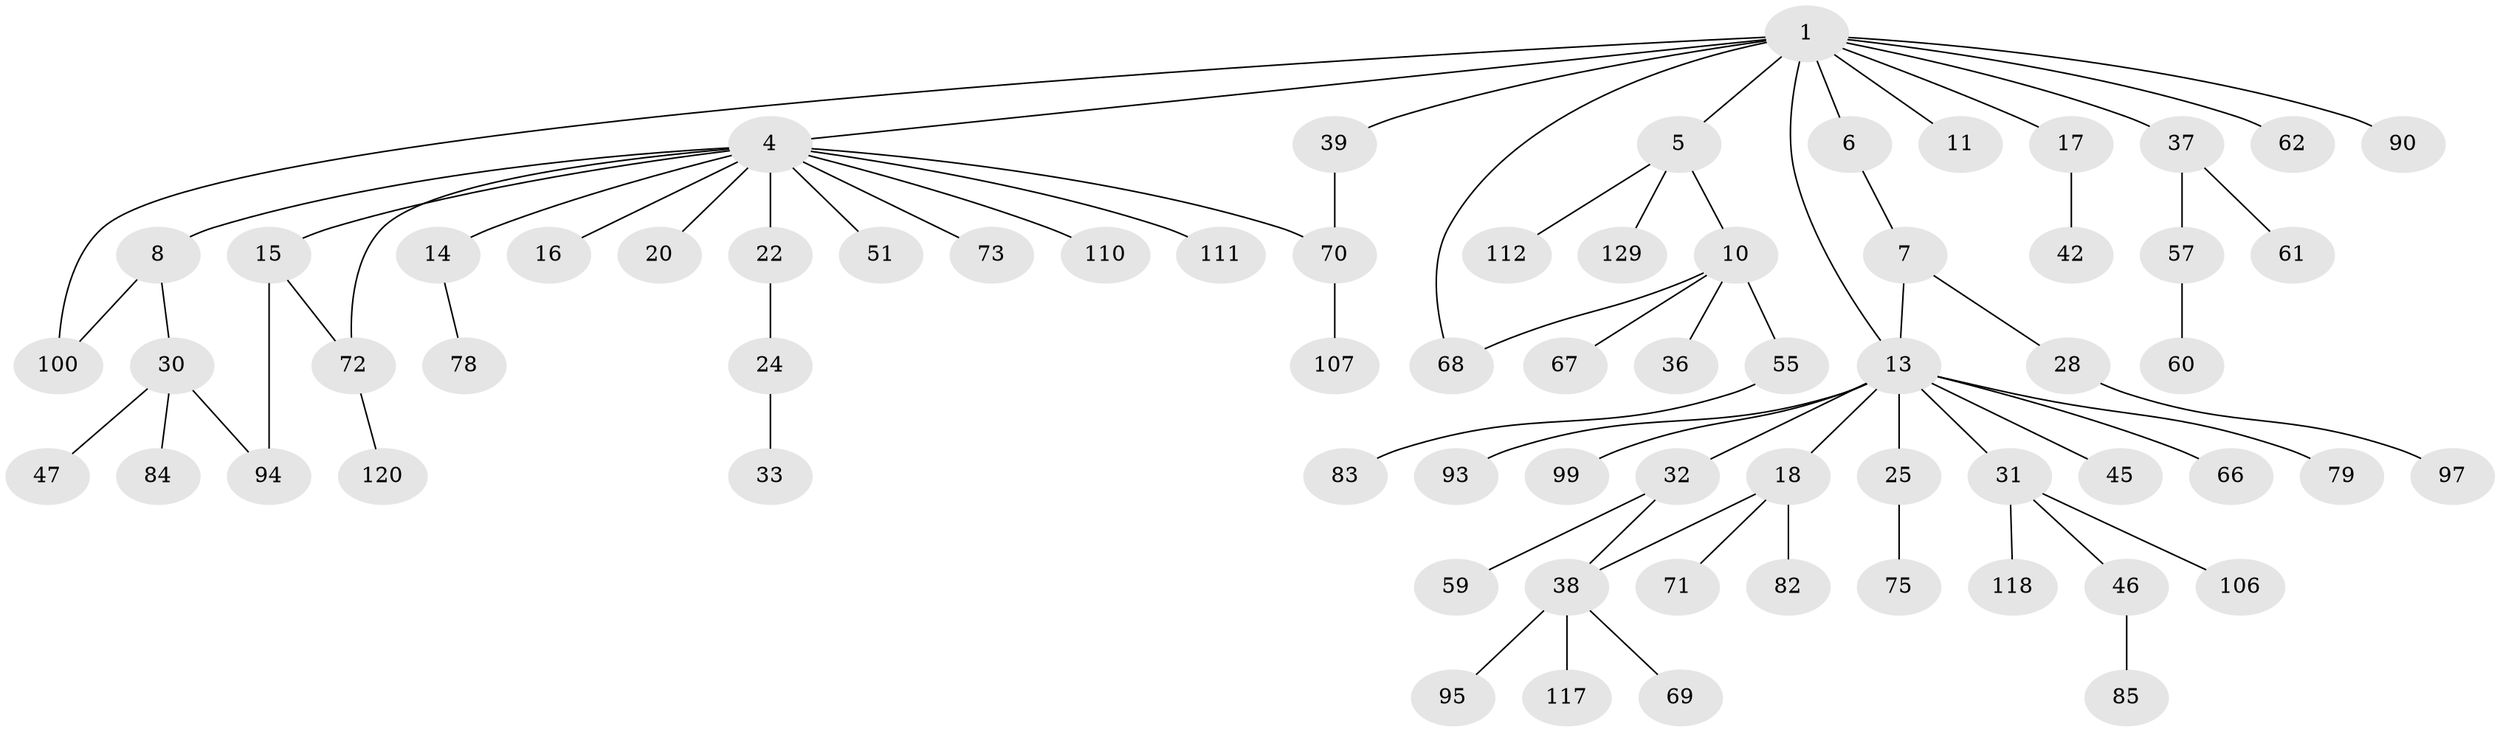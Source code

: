 // original degree distribution, {6: 0.014492753623188406, 5: 0.028985507246376812, 10: 0.007246376811594203, 4: 0.057971014492753624, 2: 0.30434782608695654, 3: 0.15217391304347827, 1: 0.427536231884058, 8: 0.007246376811594203}
// Generated by graph-tools (version 1.1) at 2025/13/03/09/25 04:13:26]
// undirected, 69 vertices, 75 edges
graph export_dot {
graph [start="1"]
  node [color=gray90,style=filled];
  1 [super="+3+2"];
  4 [super="+12"];
  5;
  6;
  7;
  8 [super="+9"];
  10 [super="+105+53+23"];
  11;
  13 [super="+19+114+81+35"];
  14;
  15;
  16 [super="+87"];
  17 [super="+43"];
  18 [super="+21+34"];
  20 [super="+41"];
  22;
  24 [super="+29"];
  25 [super="+119+58"];
  28 [super="+56+64"];
  30 [super="+101"];
  31;
  32;
  33;
  36;
  37 [super="+136+49+80+40"];
  38 [super="+109+54"];
  39;
  42;
  45 [super="+102"];
  46;
  47 [super="+48"];
  51;
  55;
  57 [super="+76+88"];
  59;
  60 [super="+138"];
  61;
  62;
  66 [super="+132+74"];
  67;
  68;
  69;
  70;
  71;
  72 [super="+77"];
  73;
  75 [super="+86"];
  78;
  79 [super="+103"];
  82;
  83;
  84;
  85 [super="+104+126"];
  90;
  93;
  94;
  95;
  97 [super="+134"];
  99 [super="+125"];
  100 [super="+127"];
  106;
  107 [super="+123"];
  110;
  111;
  112;
  117;
  118;
  120;
  129;
  1 -- 5;
  1 -- 6;
  1 -- 11;
  1 -- 37;
  1 -- 100;
  1 -- 68;
  1 -- 13;
  1 -- 62;
  1 -- 17;
  1 -- 4;
  1 -- 39;
  1 -- 90;
  4 -- 8;
  4 -- 14;
  4 -- 15;
  4 -- 16;
  4 -- 51;
  4 -- 70;
  4 -- 110;
  4 -- 111;
  4 -- 20;
  4 -- 22;
  4 -- 72;
  4 -- 73;
  5 -- 10;
  5 -- 112;
  5 -- 129;
  6 -- 7;
  7 -- 28;
  7 -- 13;
  8 -- 100;
  8 -- 30;
  10 -- 36;
  10 -- 67;
  10 -- 68;
  10 -- 55;
  13 -- 18;
  13 -- 25;
  13 -- 31;
  13 -- 32;
  13 -- 99;
  13 -- 66;
  13 -- 45;
  13 -- 93;
  13 -- 79;
  14 -- 78;
  15 -- 94;
  15 -- 72;
  17 -- 42;
  18 -- 82;
  18 -- 38;
  18 -- 71;
  22 -- 24;
  24 -- 33;
  25 -- 75;
  28 -- 97;
  30 -- 47;
  30 -- 84;
  30 -- 94;
  31 -- 46;
  31 -- 106;
  31 -- 118;
  32 -- 38;
  32 -- 59;
  37 -- 61;
  37 -- 57;
  38 -- 69;
  38 -- 117;
  38 -- 95;
  39 -- 70;
  46 -- 85;
  55 -- 83;
  57 -- 60;
  70 -- 107;
  72 -- 120;
}
